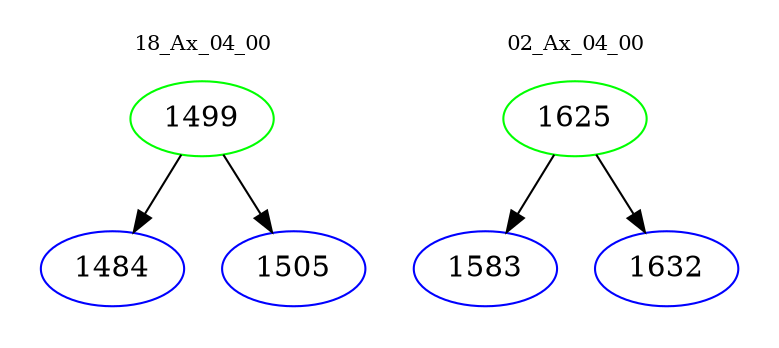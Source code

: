 digraph{
subgraph cluster_0 {
color = white
label = "18_Ax_04_00";
fontsize=10;
T0_1499 [label="1499", color="green"]
T0_1499 -> T0_1484 [color="black"]
T0_1484 [label="1484", color="blue"]
T0_1499 -> T0_1505 [color="black"]
T0_1505 [label="1505", color="blue"]
}
subgraph cluster_1 {
color = white
label = "02_Ax_04_00";
fontsize=10;
T1_1625 [label="1625", color="green"]
T1_1625 -> T1_1583 [color="black"]
T1_1583 [label="1583", color="blue"]
T1_1625 -> T1_1632 [color="black"]
T1_1632 [label="1632", color="blue"]
}
}
